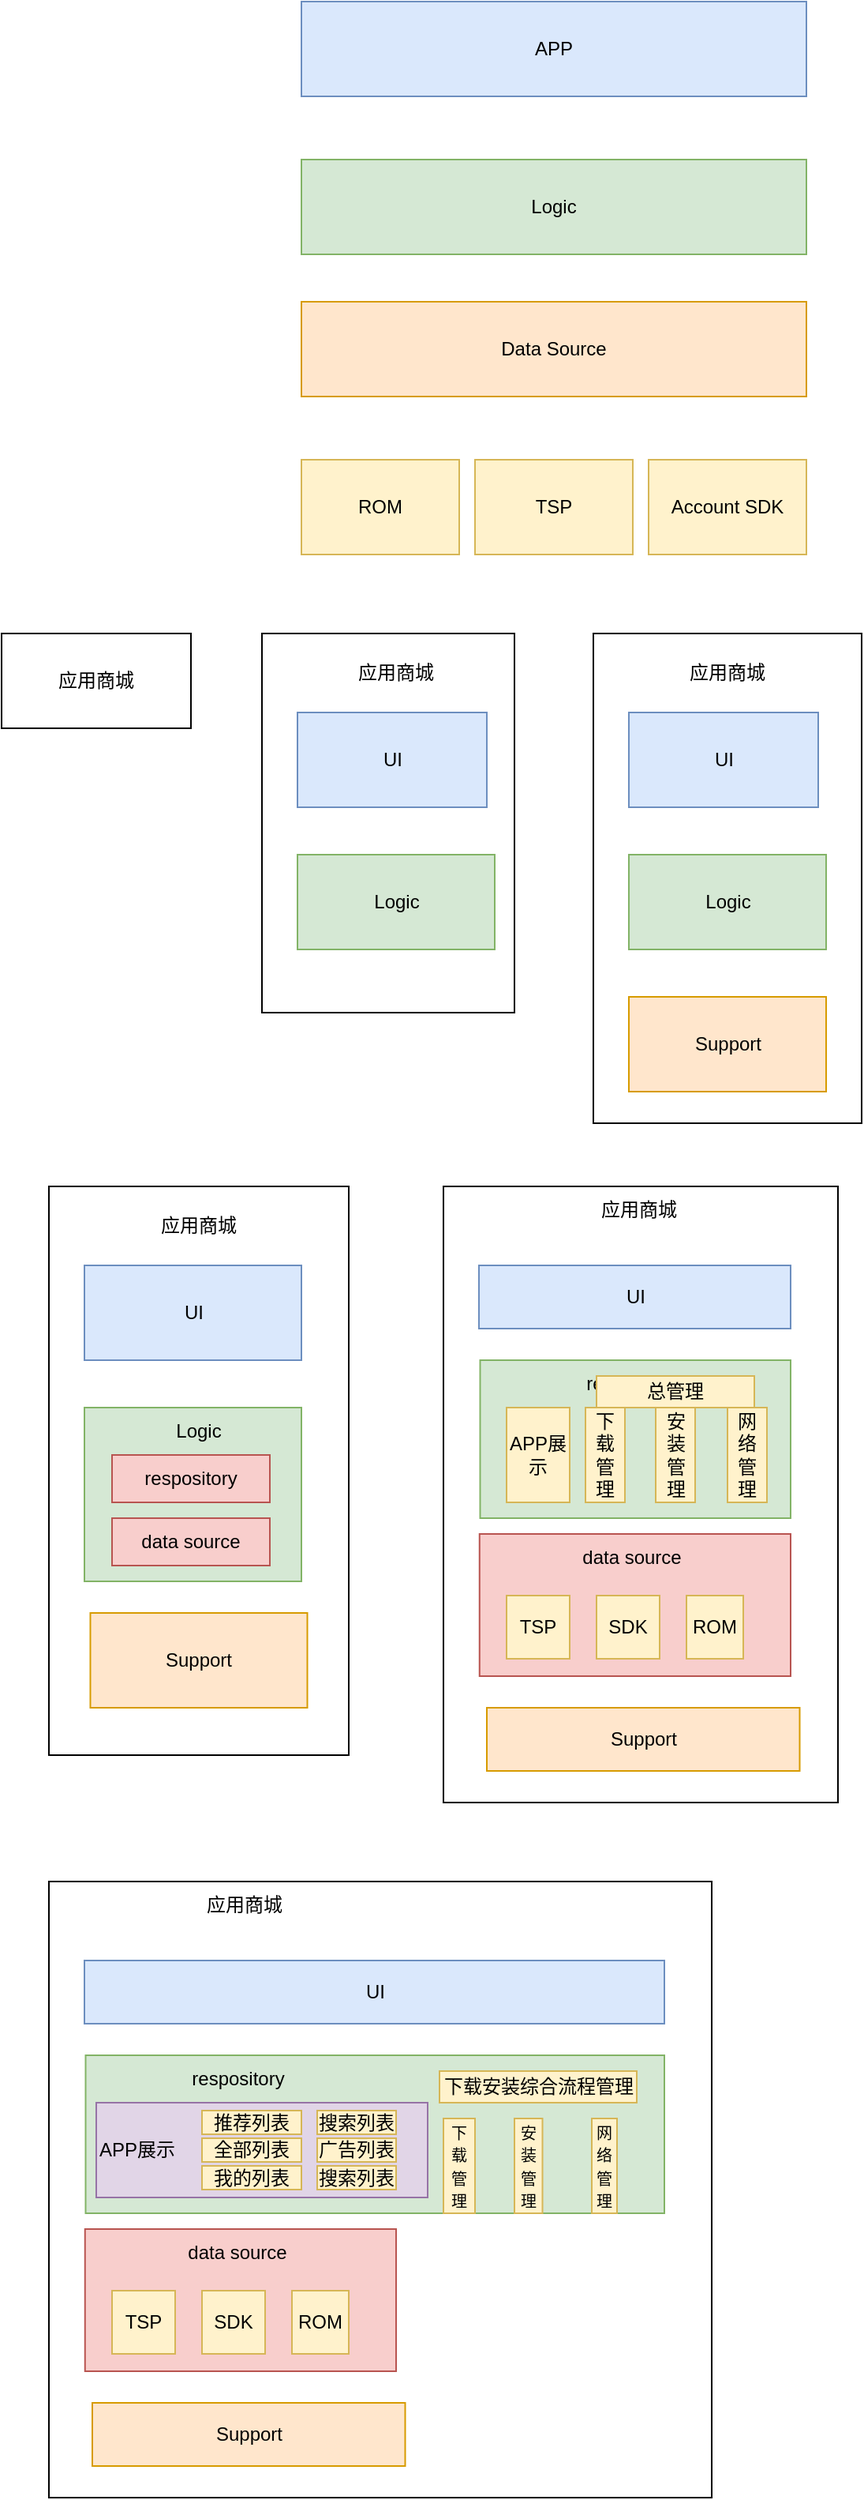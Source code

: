 <mxfile version="22.1.3" type="github">
  <diagram name="第 1 页" id="MIGqMtCCGvQdlfg0W5bE">
    <mxGraphModel dx="588" dy="391" grid="1" gridSize="10" guides="1" tooltips="1" connect="1" arrows="1" fold="1" page="1" pageScale="1" pageWidth="827" pageHeight="1169" math="0" shadow="0">
      <root>
        <mxCell id="0" />
        <mxCell id="1" parent="0" />
        <mxCell id="LISM_diHl42Wp-cHNLx7-1" value="APP" style="rounded=0;whiteSpace=wrap;html=1;fillColor=#dae8fc;strokeColor=#6c8ebf;" parent="1" vertex="1">
          <mxGeometry x="200" y="120" width="320" height="60" as="geometry" />
        </mxCell>
        <mxCell id="LISM_diHl42Wp-cHNLx7-3" value="Logic" style="rounded=0;whiteSpace=wrap;html=1;fillColor=#d5e8d4;strokeColor=#82b366;" parent="1" vertex="1">
          <mxGeometry x="200" y="220" width="320" height="60" as="geometry" />
        </mxCell>
        <mxCell id="LISM_diHl42Wp-cHNLx7-4" value="Data Source" style="rounded=0;whiteSpace=wrap;html=1;fillColor=#ffe6cc;strokeColor=#d79b00;" parent="1" vertex="1">
          <mxGeometry x="200" y="310" width="320" height="60" as="geometry" />
        </mxCell>
        <mxCell id="LISM_diHl42Wp-cHNLx7-5" value="ROM" style="rounded=0;whiteSpace=wrap;html=1;fillColor=#fff2cc;strokeColor=#d6b656;" parent="1" vertex="1">
          <mxGeometry x="200" y="410" width="100" height="60" as="geometry" />
        </mxCell>
        <mxCell id="LISM_diHl42Wp-cHNLx7-6" value="TSP" style="rounded=0;whiteSpace=wrap;html=1;fillColor=#fff2cc;strokeColor=#d6b656;" parent="1" vertex="1">
          <mxGeometry x="310" y="410" width="100" height="60" as="geometry" />
        </mxCell>
        <mxCell id="LISM_diHl42Wp-cHNLx7-7" value="Account SDK" style="rounded=0;whiteSpace=wrap;html=1;fillColor=#fff2cc;strokeColor=#d6b656;" parent="1" vertex="1">
          <mxGeometry x="420" y="410" width="100" height="60" as="geometry" />
        </mxCell>
        <mxCell id="1Fys2giVCTjI-cnfL6u5-1" value="应用商城" style="rounded=0;whiteSpace=wrap;html=1;" parent="1" vertex="1">
          <mxGeometry x="10" y="520" width="120" height="60" as="geometry" />
        </mxCell>
        <mxCell id="1Fys2giVCTjI-cnfL6u5-2" value="" style="rounded=0;whiteSpace=wrap;html=1;align=center;" parent="1" vertex="1">
          <mxGeometry x="175" y="520" width="160" height="240" as="geometry" />
        </mxCell>
        <mxCell id="1Fys2giVCTjI-cnfL6u5-3" value="UI" style="rounded=0;whiteSpace=wrap;html=1;fillColor=#dae8fc;strokeColor=#6c8ebf;" parent="1" vertex="1">
          <mxGeometry x="197.5" y="570" width="120" height="60" as="geometry" />
        </mxCell>
        <mxCell id="1Fys2giVCTjI-cnfL6u5-4" value="Logic" style="rounded=0;whiteSpace=wrap;html=1;fillColor=#d5e8d4;strokeColor=#82b366;" parent="1" vertex="1">
          <mxGeometry x="197.5" y="660" width="125" height="60" as="geometry" />
        </mxCell>
        <mxCell id="1Fys2giVCTjI-cnfL6u5-6" value="应用商城" style="text;html=1;strokeColor=none;fillColor=none;align=center;verticalAlign=middle;whiteSpace=wrap;rounded=0;" parent="1" vertex="1">
          <mxGeometry x="230" y="530" width="60" height="30" as="geometry" />
        </mxCell>
        <mxCell id="1Fys2giVCTjI-cnfL6u5-7" value="" style="rounded=0;whiteSpace=wrap;html=1;align=center;" parent="1" vertex="1">
          <mxGeometry x="385" y="520" width="170" height="310" as="geometry" />
        </mxCell>
        <mxCell id="1Fys2giVCTjI-cnfL6u5-8" value="UI" style="rounded=0;whiteSpace=wrap;html=1;fillColor=#dae8fc;strokeColor=#6c8ebf;" parent="1" vertex="1">
          <mxGeometry x="407.5" y="570" width="120" height="60" as="geometry" />
        </mxCell>
        <mxCell id="1Fys2giVCTjI-cnfL6u5-9" value="Logic" style="rounded=0;whiteSpace=wrap;html=1;fillColor=#d5e8d4;strokeColor=#82b366;" parent="1" vertex="1">
          <mxGeometry x="407.5" y="660" width="125" height="60" as="geometry" />
        </mxCell>
        <mxCell id="1Fys2giVCTjI-cnfL6u5-10" value="应用商城" style="text;html=1;strokeColor=none;fillColor=none;align=center;verticalAlign=middle;whiteSpace=wrap;rounded=0;" parent="1" vertex="1">
          <mxGeometry x="440" y="530" width="60" height="30" as="geometry" />
        </mxCell>
        <mxCell id="1Fys2giVCTjI-cnfL6u5-11" value="Support" style="rounded=0;whiteSpace=wrap;html=1;fillColor=#ffe6cc;strokeColor=#d79b00;" parent="1" vertex="1">
          <mxGeometry x="407.5" y="750" width="125" height="60" as="geometry" />
        </mxCell>
        <mxCell id="1Fys2giVCTjI-cnfL6u5-12" value="" style="rounded=0;whiteSpace=wrap;html=1;align=center;" parent="1" vertex="1">
          <mxGeometry x="40" y="870" width="190" height="360" as="geometry" />
        </mxCell>
        <mxCell id="1Fys2giVCTjI-cnfL6u5-13" value="UI" style="rounded=0;whiteSpace=wrap;html=1;fillColor=#dae8fc;strokeColor=#6c8ebf;" parent="1" vertex="1">
          <mxGeometry x="62.5" y="920" width="137.5" height="60" as="geometry" />
        </mxCell>
        <mxCell id="1Fys2giVCTjI-cnfL6u5-14" value="" style="rounded=0;whiteSpace=wrap;html=1;fillColor=#d5e8d4;strokeColor=#82b366;" parent="1" vertex="1">
          <mxGeometry x="62.5" y="1010" width="137.5" height="110" as="geometry" />
        </mxCell>
        <mxCell id="1Fys2giVCTjI-cnfL6u5-15" value="应用商城" style="text;html=1;strokeColor=none;fillColor=none;align=center;verticalAlign=middle;whiteSpace=wrap;rounded=0;" parent="1" vertex="1">
          <mxGeometry x="105" y="880" width="60" height="30" as="geometry" />
        </mxCell>
        <mxCell id="1Fys2giVCTjI-cnfL6u5-16" value="Support" style="rounded=0;whiteSpace=wrap;html=1;fillColor=#ffe6cc;strokeColor=#d79b00;" parent="1" vertex="1">
          <mxGeometry x="66.25" y="1140" width="137.5" height="60" as="geometry" />
        </mxCell>
        <mxCell id="1Fys2giVCTjI-cnfL6u5-17" value="Logic" style="text;html=1;strokeColor=none;fillColor=none;align=center;verticalAlign=middle;whiteSpace=wrap;rounded=0;" parent="1" vertex="1">
          <mxGeometry x="105" y="1010" width="60" height="30" as="geometry" />
        </mxCell>
        <mxCell id="1Fys2giVCTjI-cnfL6u5-18" value="respository" style="rounded=0;whiteSpace=wrap;html=1;fillColor=#f8cecc;strokeColor=#b85450;" parent="1" vertex="1">
          <mxGeometry x="80" y="1040" width="100" height="30" as="geometry" />
        </mxCell>
        <mxCell id="1Fys2giVCTjI-cnfL6u5-19" value="data source" style="rounded=0;whiteSpace=wrap;html=1;fillColor=#f8cecc;strokeColor=#b85450;" parent="1" vertex="1">
          <mxGeometry x="80" y="1080" width="100" height="30" as="geometry" />
        </mxCell>
        <mxCell id="1Fys2giVCTjI-cnfL6u5-20" value="" style="rounded=0;whiteSpace=wrap;html=1;align=center;" parent="1" vertex="1">
          <mxGeometry x="290" y="870" width="250" height="390" as="geometry" />
        </mxCell>
        <mxCell id="1Fys2giVCTjI-cnfL6u5-21" value="UI" style="rounded=0;whiteSpace=wrap;html=1;fillColor=#dae8fc;strokeColor=#6c8ebf;" parent="1" vertex="1">
          <mxGeometry x="312.5" y="920" width="197.5" height="40" as="geometry" />
        </mxCell>
        <mxCell id="1Fys2giVCTjI-cnfL6u5-23" value="应用商城" style="text;html=1;strokeColor=none;fillColor=none;align=center;verticalAlign=middle;whiteSpace=wrap;rounded=0;" parent="1" vertex="1">
          <mxGeometry x="384" y="870" width="60" height="30" as="geometry" />
        </mxCell>
        <mxCell id="1Fys2giVCTjI-cnfL6u5-24" value="Support" style="rounded=0;whiteSpace=wrap;html=1;fillColor=#ffe6cc;strokeColor=#d79b00;" parent="1" vertex="1">
          <mxGeometry x="317.5" y="1200" width="198.25" height="40" as="geometry" />
        </mxCell>
        <mxCell id="1Fys2giVCTjI-cnfL6u5-26" value="" style="rounded=0;whiteSpace=wrap;html=1;fillColor=#d5e8d4;strokeColor=#82b366;" parent="1" vertex="1">
          <mxGeometry x="313.25" y="980" width="196.75" height="100" as="geometry" />
        </mxCell>
        <mxCell id="1Fys2giVCTjI-cnfL6u5-27" value="" style="rounded=0;whiteSpace=wrap;html=1;fillColor=#f8cecc;strokeColor=#b85450;" parent="1" vertex="1">
          <mxGeometry x="312.88" y="1090" width="197.12" height="90" as="geometry" />
        </mxCell>
        <mxCell id="1Fys2giVCTjI-cnfL6u5-28" value="respository" style="text;html=1;strokeColor=none;fillColor=none;align=center;verticalAlign=middle;whiteSpace=wrap;rounded=0;" parent="1" vertex="1">
          <mxGeometry x="380" y="980" width="60" height="30" as="geometry" />
        </mxCell>
        <mxCell id="1Fys2giVCTjI-cnfL6u5-29" value="data source" style="text;html=1;strokeColor=none;fillColor=none;align=center;verticalAlign=middle;whiteSpace=wrap;rounded=0;" parent="1" vertex="1">
          <mxGeometry x="375" y="1090" width="69" height="30" as="geometry" />
        </mxCell>
        <mxCell id="1Fys2giVCTjI-cnfL6u5-30" value="APP展示" style="rounded=0;whiteSpace=wrap;html=1;fillColor=#fff2cc;strokeColor=#d6b656;" parent="1" vertex="1">
          <mxGeometry x="330" y="1010" width="40" height="60" as="geometry" />
        </mxCell>
        <mxCell id="1Fys2giVCTjI-cnfL6u5-33" value="下载管理" style="rounded=0;whiteSpace=wrap;html=1;fillColor=#fff2cc;strokeColor=#d6b656;" parent="1" vertex="1">
          <mxGeometry x="380" y="1010" width="25" height="60" as="geometry" />
        </mxCell>
        <mxCell id="1Fys2giVCTjI-cnfL6u5-34" value="安装管理" style="rounded=0;whiteSpace=wrap;html=1;fillColor=#fff2cc;strokeColor=#d6b656;" parent="1" vertex="1">
          <mxGeometry x="424.5" y="1010" width="25" height="60" as="geometry" />
        </mxCell>
        <mxCell id="1Fys2giVCTjI-cnfL6u5-35" value="TSP" style="rounded=0;whiteSpace=wrap;html=1;fillColor=#fff2cc;strokeColor=#d6b656;" parent="1" vertex="1">
          <mxGeometry x="330" y="1129" width="40" height="40" as="geometry" />
        </mxCell>
        <mxCell id="1Fys2giVCTjI-cnfL6u5-36" value="总管理" style="rounded=0;whiteSpace=wrap;html=1;fillColor=#fff2cc;strokeColor=#d6b656;" parent="1" vertex="1">
          <mxGeometry x="387" y="990" width="100" height="20" as="geometry" />
        </mxCell>
        <mxCell id="1Fys2giVCTjI-cnfL6u5-37" value="ROM" style="rounded=0;whiteSpace=wrap;html=1;fillColor=#fff2cc;strokeColor=#d6b656;" parent="1" vertex="1">
          <mxGeometry x="444" y="1129" width="36" height="40" as="geometry" />
        </mxCell>
        <mxCell id="47aJTBzDPG5QEW9VcbNc-1" value="网络管理" style="rounded=0;whiteSpace=wrap;html=1;fillColor=#fff2cc;strokeColor=#d6b656;" vertex="1" parent="1">
          <mxGeometry x="470" y="1010" width="25" height="60" as="geometry" />
        </mxCell>
        <mxCell id="47aJTBzDPG5QEW9VcbNc-2" value="SDK" style="rounded=0;whiteSpace=wrap;html=1;fillColor=#fff2cc;strokeColor=#d6b656;" vertex="1" parent="1">
          <mxGeometry x="387" y="1129" width="40" height="40" as="geometry" />
        </mxCell>
        <mxCell id="47aJTBzDPG5QEW9VcbNc-3" value="" style="rounded=0;whiteSpace=wrap;html=1;align=center;" vertex="1" parent="1">
          <mxGeometry x="40" y="1310" width="420" height="390" as="geometry" />
        </mxCell>
        <mxCell id="47aJTBzDPG5QEW9VcbNc-4" value="UI" style="rounded=0;whiteSpace=wrap;html=1;fillColor=#dae8fc;strokeColor=#6c8ebf;" vertex="1" parent="1">
          <mxGeometry x="62.5" y="1360" width="367.5" height="40" as="geometry" />
        </mxCell>
        <mxCell id="47aJTBzDPG5QEW9VcbNc-5" value="应用商城" style="text;html=1;strokeColor=none;fillColor=none;align=center;verticalAlign=middle;whiteSpace=wrap;rounded=0;" vertex="1" parent="1">
          <mxGeometry x="134" y="1310" width="60" height="30" as="geometry" />
        </mxCell>
        <mxCell id="47aJTBzDPG5QEW9VcbNc-6" value="Support" style="rounded=0;whiteSpace=wrap;html=1;fillColor=#ffe6cc;strokeColor=#d79b00;" vertex="1" parent="1">
          <mxGeometry x="67.5" y="1640" width="198.25" height="40" as="geometry" />
        </mxCell>
        <mxCell id="47aJTBzDPG5QEW9VcbNc-7" value="" style="rounded=0;whiteSpace=wrap;html=1;fillColor=#d5e8d4;strokeColor=#82b366;" vertex="1" parent="1">
          <mxGeometry x="63.25" y="1420" width="366.75" height="100" as="geometry" />
        </mxCell>
        <mxCell id="47aJTBzDPG5QEW9VcbNc-8" value="" style="rounded=0;whiteSpace=wrap;html=1;fillColor=#f8cecc;strokeColor=#b85450;" vertex="1" parent="1">
          <mxGeometry x="62.88" y="1530" width="197.12" height="90" as="geometry" />
        </mxCell>
        <mxCell id="47aJTBzDPG5QEW9VcbNc-9" value="respository" style="text;html=1;strokeColor=none;fillColor=none;align=center;verticalAlign=middle;whiteSpace=wrap;rounded=0;" vertex="1" parent="1">
          <mxGeometry x="130" y="1420" width="60" height="30" as="geometry" />
        </mxCell>
        <mxCell id="47aJTBzDPG5QEW9VcbNc-10" value="data source" style="text;html=1;strokeColor=none;fillColor=none;align=center;verticalAlign=middle;whiteSpace=wrap;rounded=0;" vertex="1" parent="1">
          <mxGeometry x="125" y="1530" width="69" height="30" as="geometry" />
        </mxCell>
        <mxCell id="47aJTBzDPG5QEW9VcbNc-11" value="APP展示" style="rounded=0;whiteSpace=wrap;html=1;fillColor=#e1d5e7;strokeColor=#9673a6;align=left;" vertex="1" parent="1">
          <mxGeometry x="70" y="1450" width="210" height="60" as="geometry" />
        </mxCell>
        <mxCell id="47aJTBzDPG5QEW9VcbNc-12" value="&lt;font style=&quot;font-size: 10px;&quot;&gt;下载管理&lt;/font&gt;" style="rounded=0;whiteSpace=wrap;html=1;fillColor=#fff2cc;strokeColor=#d6b656;" vertex="1" parent="1">
          <mxGeometry x="290" y="1460" width="20" height="60" as="geometry" />
        </mxCell>
        <mxCell id="47aJTBzDPG5QEW9VcbNc-13" value="&lt;font style=&quot;font-size: 10px;&quot;&gt;安装管理&lt;/font&gt;" style="rounded=0;whiteSpace=wrap;html=1;fillColor=#fff2cc;strokeColor=#d6b656;" vertex="1" parent="1">
          <mxGeometry x="335" y="1460" width="17.75" height="60" as="geometry" />
        </mxCell>
        <mxCell id="47aJTBzDPG5QEW9VcbNc-14" value="TSP" style="rounded=0;whiteSpace=wrap;html=1;fillColor=#fff2cc;strokeColor=#d6b656;" vertex="1" parent="1">
          <mxGeometry x="80" y="1569" width="40" height="40" as="geometry" />
        </mxCell>
        <mxCell id="47aJTBzDPG5QEW9VcbNc-15" value="下载安装综合流程管理" style="rounded=0;whiteSpace=wrap;html=1;fillColor=#fff2cc;strokeColor=#d6b656;" vertex="1" parent="1">
          <mxGeometry x="287.5" y="1430" width="125" height="20" as="geometry" />
        </mxCell>
        <mxCell id="47aJTBzDPG5QEW9VcbNc-16" value="ROM" style="rounded=0;whiteSpace=wrap;html=1;fillColor=#fff2cc;strokeColor=#d6b656;" vertex="1" parent="1">
          <mxGeometry x="194" y="1569" width="36" height="40" as="geometry" />
        </mxCell>
        <mxCell id="47aJTBzDPG5QEW9VcbNc-17" value="&lt;font style=&quot;font-size: 10px;&quot;&gt;网络管理&lt;/font&gt;" style="rounded=0;whiteSpace=wrap;html=1;fillColor=#fff2cc;strokeColor=#d6b656;" vertex="1" parent="1">
          <mxGeometry x="384" y="1460" width="16" height="60" as="geometry" />
        </mxCell>
        <mxCell id="47aJTBzDPG5QEW9VcbNc-18" value="SDK" style="rounded=0;whiteSpace=wrap;html=1;fillColor=#fff2cc;strokeColor=#d6b656;" vertex="1" parent="1">
          <mxGeometry x="137" y="1569" width="40" height="40" as="geometry" />
        </mxCell>
        <mxCell id="47aJTBzDPG5QEW9VcbNc-19" value="推荐列表" style="rounded=0;whiteSpace=wrap;html=1;fillColor=#fff2cc;strokeColor=#d6b656;" vertex="1" parent="1">
          <mxGeometry x="137" y="1455" width="63" height="15" as="geometry" />
        </mxCell>
        <mxCell id="47aJTBzDPG5QEW9VcbNc-20" value="全部列表" style="rounded=0;whiteSpace=wrap;html=1;fillColor=#fff2cc;strokeColor=#d6b656;" vertex="1" parent="1">
          <mxGeometry x="137" y="1472.5" width="63" height="15" as="geometry" />
        </mxCell>
        <mxCell id="47aJTBzDPG5QEW9VcbNc-21" value="我的列表" style="rounded=0;whiteSpace=wrap;html=1;fillColor=#fff2cc;strokeColor=#d6b656;" vertex="1" parent="1">
          <mxGeometry x="137" y="1490" width="63" height="15" as="geometry" />
        </mxCell>
        <mxCell id="47aJTBzDPG5QEW9VcbNc-23" value="搜索列表" style="rounded=0;whiteSpace=wrap;html=1;fillColor=#fff2cc;strokeColor=#d6b656;" vertex="1" parent="1">
          <mxGeometry x="210" y="1455" width="50" height="15" as="geometry" />
        </mxCell>
        <mxCell id="47aJTBzDPG5QEW9VcbNc-24" value="广告列表" style="rounded=0;whiteSpace=wrap;html=1;fillColor=#fff2cc;strokeColor=#d6b656;" vertex="1" parent="1">
          <mxGeometry x="210" y="1472.5" width="50" height="15" as="geometry" />
        </mxCell>
        <mxCell id="47aJTBzDPG5QEW9VcbNc-25" value="搜索列表" style="rounded=0;whiteSpace=wrap;html=1;fillColor=#fff2cc;strokeColor=#d6b656;" vertex="1" parent="1">
          <mxGeometry x="210" y="1490" width="50" height="15" as="geometry" />
        </mxCell>
      </root>
    </mxGraphModel>
  </diagram>
</mxfile>
